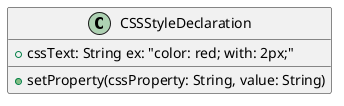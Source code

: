 @startuml cssstyle

class CSSStyleDeclaration {
    + cssText: String ex: "color: red; with: 2px;"

    + setProperty(cssProperty: String, value: String)
}

@enduml